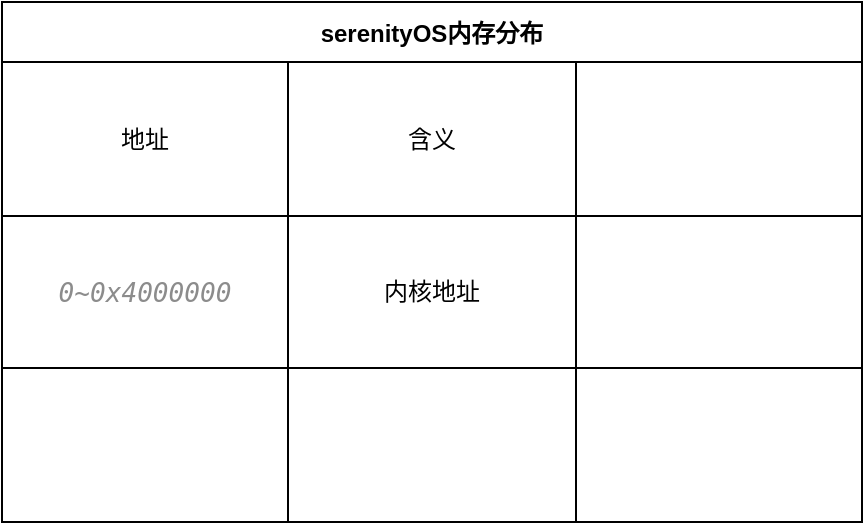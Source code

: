 <mxfile version="20.2.3" type="device"><diagram id="qNLuqjGs0ljy25SFuz9Y" name="Page-1"><mxGraphModel dx="914" dy="636" grid="1" gridSize="10" guides="1" tooltips="1" connect="1" arrows="1" fold="1" page="1" pageScale="1" pageWidth="850" pageHeight="1100" math="0" shadow="0"><root><mxCell id="0"/><mxCell id="1" parent="0"/><mxCell id="A4jiUeiN6jYbZAh8Edpd-1" value="serenityOS内存分布" style="shape=table;startSize=30;container=1;collapsible=0;childLayout=tableLayout;fontStyle=1;align=center;" vertex="1" parent="1"><mxGeometry x="330" y="330" width="430" height="260" as="geometry"/></mxCell><mxCell id="A4jiUeiN6jYbZAh8Edpd-2" value="" style="shape=tableRow;horizontal=0;startSize=0;swimlaneHead=0;swimlaneBody=0;top=0;left=0;bottom=0;right=0;collapsible=0;dropTarget=0;fillColor=none;points=[[0,0.5],[1,0.5]];portConstraint=eastwest;" vertex="1" parent="A4jiUeiN6jYbZAh8Edpd-1"><mxGeometry y="30" width="430" height="77" as="geometry"/></mxCell><mxCell id="A4jiUeiN6jYbZAh8Edpd-3" value="地址" style="shape=partialRectangle;html=1;whiteSpace=wrap;connectable=0;fillColor=none;top=0;left=0;bottom=0;right=0;overflow=hidden;" vertex="1" parent="A4jiUeiN6jYbZAh8Edpd-2"><mxGeometry width="143" height="77" as="geometry"><mxRectangle width="143" height="77" as="alternateBounds"/></mxGeometry></mxCell><mxCell id="A4jiUeiN6jYbZAh8Edpd-4" value="含义" style="shape=partialRectangle;html=1;whiteSpace=wrap;connectable=0;fillColor=none;top=0;left=0;bottom=0;right=0;overflow=hidden;" vertex="1" parent="A4jiUeiN6jYbZAh8Edpd-2"><mxGeometry x="143" width="144" height="77" as="geometry"><mxRectangle width="144" height="77" as="alternateBounds"/></mxGeometry></mxCell><mxCell id="A4jiUeiN6jYbZAh8Edpd-5" value="" style="shape=partialRectangle;html=1;whiteSpace=wrap;connectable=0;fillColor=none;top=0;left=0;bottom=0;right=0;overflow=hidden;" vertex="1" parent="A4jiUeiN6jYbZAh8Edpd-2"><mxGeometry x="287" width="143" height="77" as="geometry"><mxRectangle width="143" height="77" as="alternateBounds"/></mxGeometry></mxCell><mxCell id="A4jiUeiN6jYbZAh8Edpd-6" value="" style="shape=tableRow;horizontal=0;startSize=0;swimlaneHead=0;swimlaneBody=0;top=0;left=0;bottom=0;right=0;collapsible=0;dropTarget=0;fillColor=none;points=[[0,0.5],[1,0.5]];portConstraint=eastwest;" vertex="1" parent="A4jiUeiN6jYbZAh8Edpd-1"><mxGeometry y="107" width="430" height="76" as="geometry"/></mxCell><mxCell id="A4jiUeiN6jYbZAh8Edpd-7" value="&lt;pre style=&quot;background-color:#ffffff;color:#080808;font-family:'JetBrains Mono',monospace;font-size:9.8pt;&quot;&gt;&lt;span style=&quot;color:#8c8c8c;font-style:italic;&quot;&gt;0~0x4000000&lt;/span&gt;&lt;/pre&gt;" style="shape=partialRectangle;html=1;whiteSpace=wrap;connectable=0;fillColor=none;top=0;left=0;bottom=0;right=0;overflow=hidden;" vertex="1" parent="A4jiUeiN6jYbZAh8Edpd-6"><mxGeometry width="143" height="76" as="geometry"><mxRectangle width="143" height="76" as="alternateBounds"/></mxGeometry></mxCell><mxCell id="A4jiUeiN6jYbZAh8Edpd-8" value="内核地址" style="shape=partialRectangle;html=1;whiteSpace=wrap;connectable=0;fillColor=none;top=0;left=0;bottom=0;right=0;overflow=hidden;" vertex="1" parent="A4jiUeiN6jYbZAh8Edpd-6"><mxGeometry x="143" width="144" height="76" as="geometry"><mxRectangle width="144" height="76" as="alternateBounds"/></mxGeometry></mxCell><mxCell id="A4jiUeiN6jYbZAh8Edpd-9" value="" style="shape=partialRectangle;html=1;whiteSpace=wrap;connectable=0;fillColor=none;top=0;left=0;bottom=0;right=0;overflow=hidden;" vertex="1" parent="A4jiUeiN6jYbZAh8Edpd-6"><mxGeometry x="287" width="143" height="76" as="geometry"><mxRectangle width="143" height="76" as="alternateBounds"/></mxGeometry></mxCell><mxCell id="A4jiUeiN6jYbZAh8Edpd-10" value="" style="shape=tableRow;horizontal=0;startSize=0;swimlaneHead=0;swimlaneBody=0;top=0;left=0;bottom=0;right=0;collapsible=0;dropTarget=0;fillColor=none;points=[[0,0.5],[1,0.5]];portConstraint=eastwest;" vertex="1" parent="A4jiUeiN6jYbZAh8Edpd-1"><mxGeometry y="183" width="430" height="77" as="geometry"/></mxCell><mxCell id="A4jiUeiN6jYbZAh8Edpd-11" value="" style="shape=partialRectangle;html=1;whiteSpace=wrap;connectable=0;fillColor=none;top=0;left=0;bottom=0;right=0;overflow=hidden;" vertex="1" parent="A4jiUeiN6jYbZAh8Edpd-10"><mxGeometry width="143" height="77" as="geometry"><mxRectangle width="143" height="77" as="alternateBounds"/></mxGeometry></mxCell><mxCell id="A4jiUeiN6jYbZAh8Edpd-12" value="" style="shape=partialRectangle;html=1;whiteSpace=wrap;connectable=0;fillColor=none;top=0;left=0;bottom=0;right=0;overflow=hidden;" vertex="1" parent="A4jiUeiN6jYbZAh8Edpd-10"><mxGeometry x="143" width="144" height="77" as="geometry"><mxRectangle width="144" height="77" as="alternateBounds"/></mxGeometry></mxCell><mxCell id="A4jiUeiN6jYbZAh8Edpd-13" value="" style="shape=partialRectangle;html=1;whiteSpace=wrap;connectable=0;fillColor=none;top=0;left=0;bottom=0;right=0;overflow=hidden;" vertex="1" parent="A4jiUeiN6jYbZAh8Edpd-10"><mxGeometry x="287" width="143" height="77" as="geometry"><mxRectangle width="143" height="77" as="alternateBounds"/></mxGeometry></mxCell></root></mxGraphModel></diagram></mxfile>